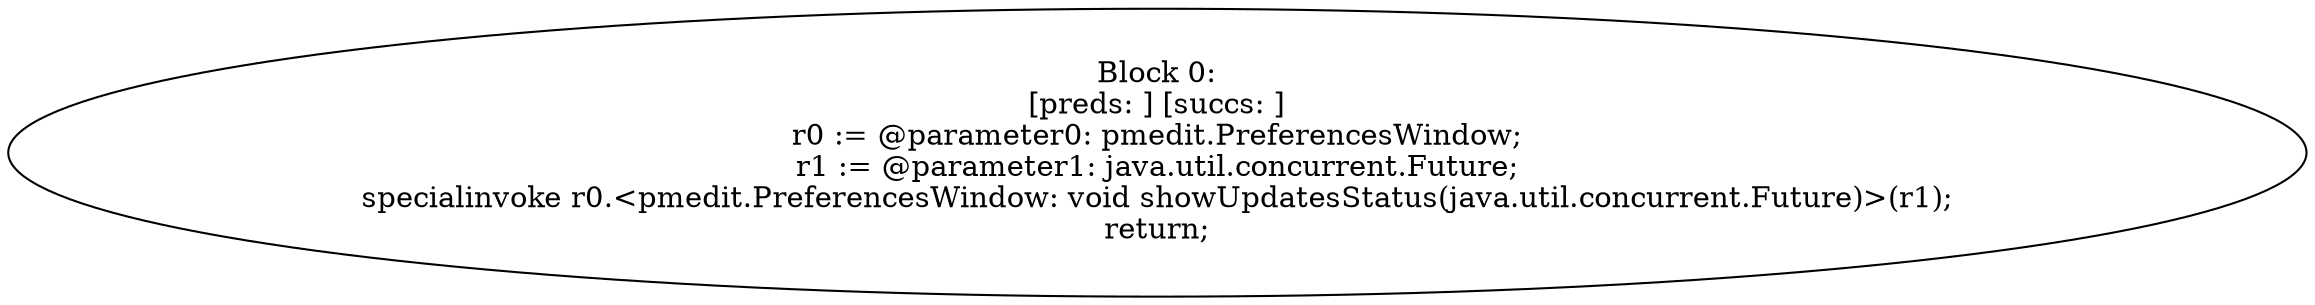 digraph "unitGraph" {
    "Block 0:
[preds: ] [succs: ]
r0 := @parameter0: pmedit.PreferencesWindow;
r1 := @parameter1: java.util.concurrent.Future;
specialinvoke r0.<pmedit.PreferencesWindow: void showUpdatesStatus(java.util.concurrent.Future)>(r1);
return;
"
}
